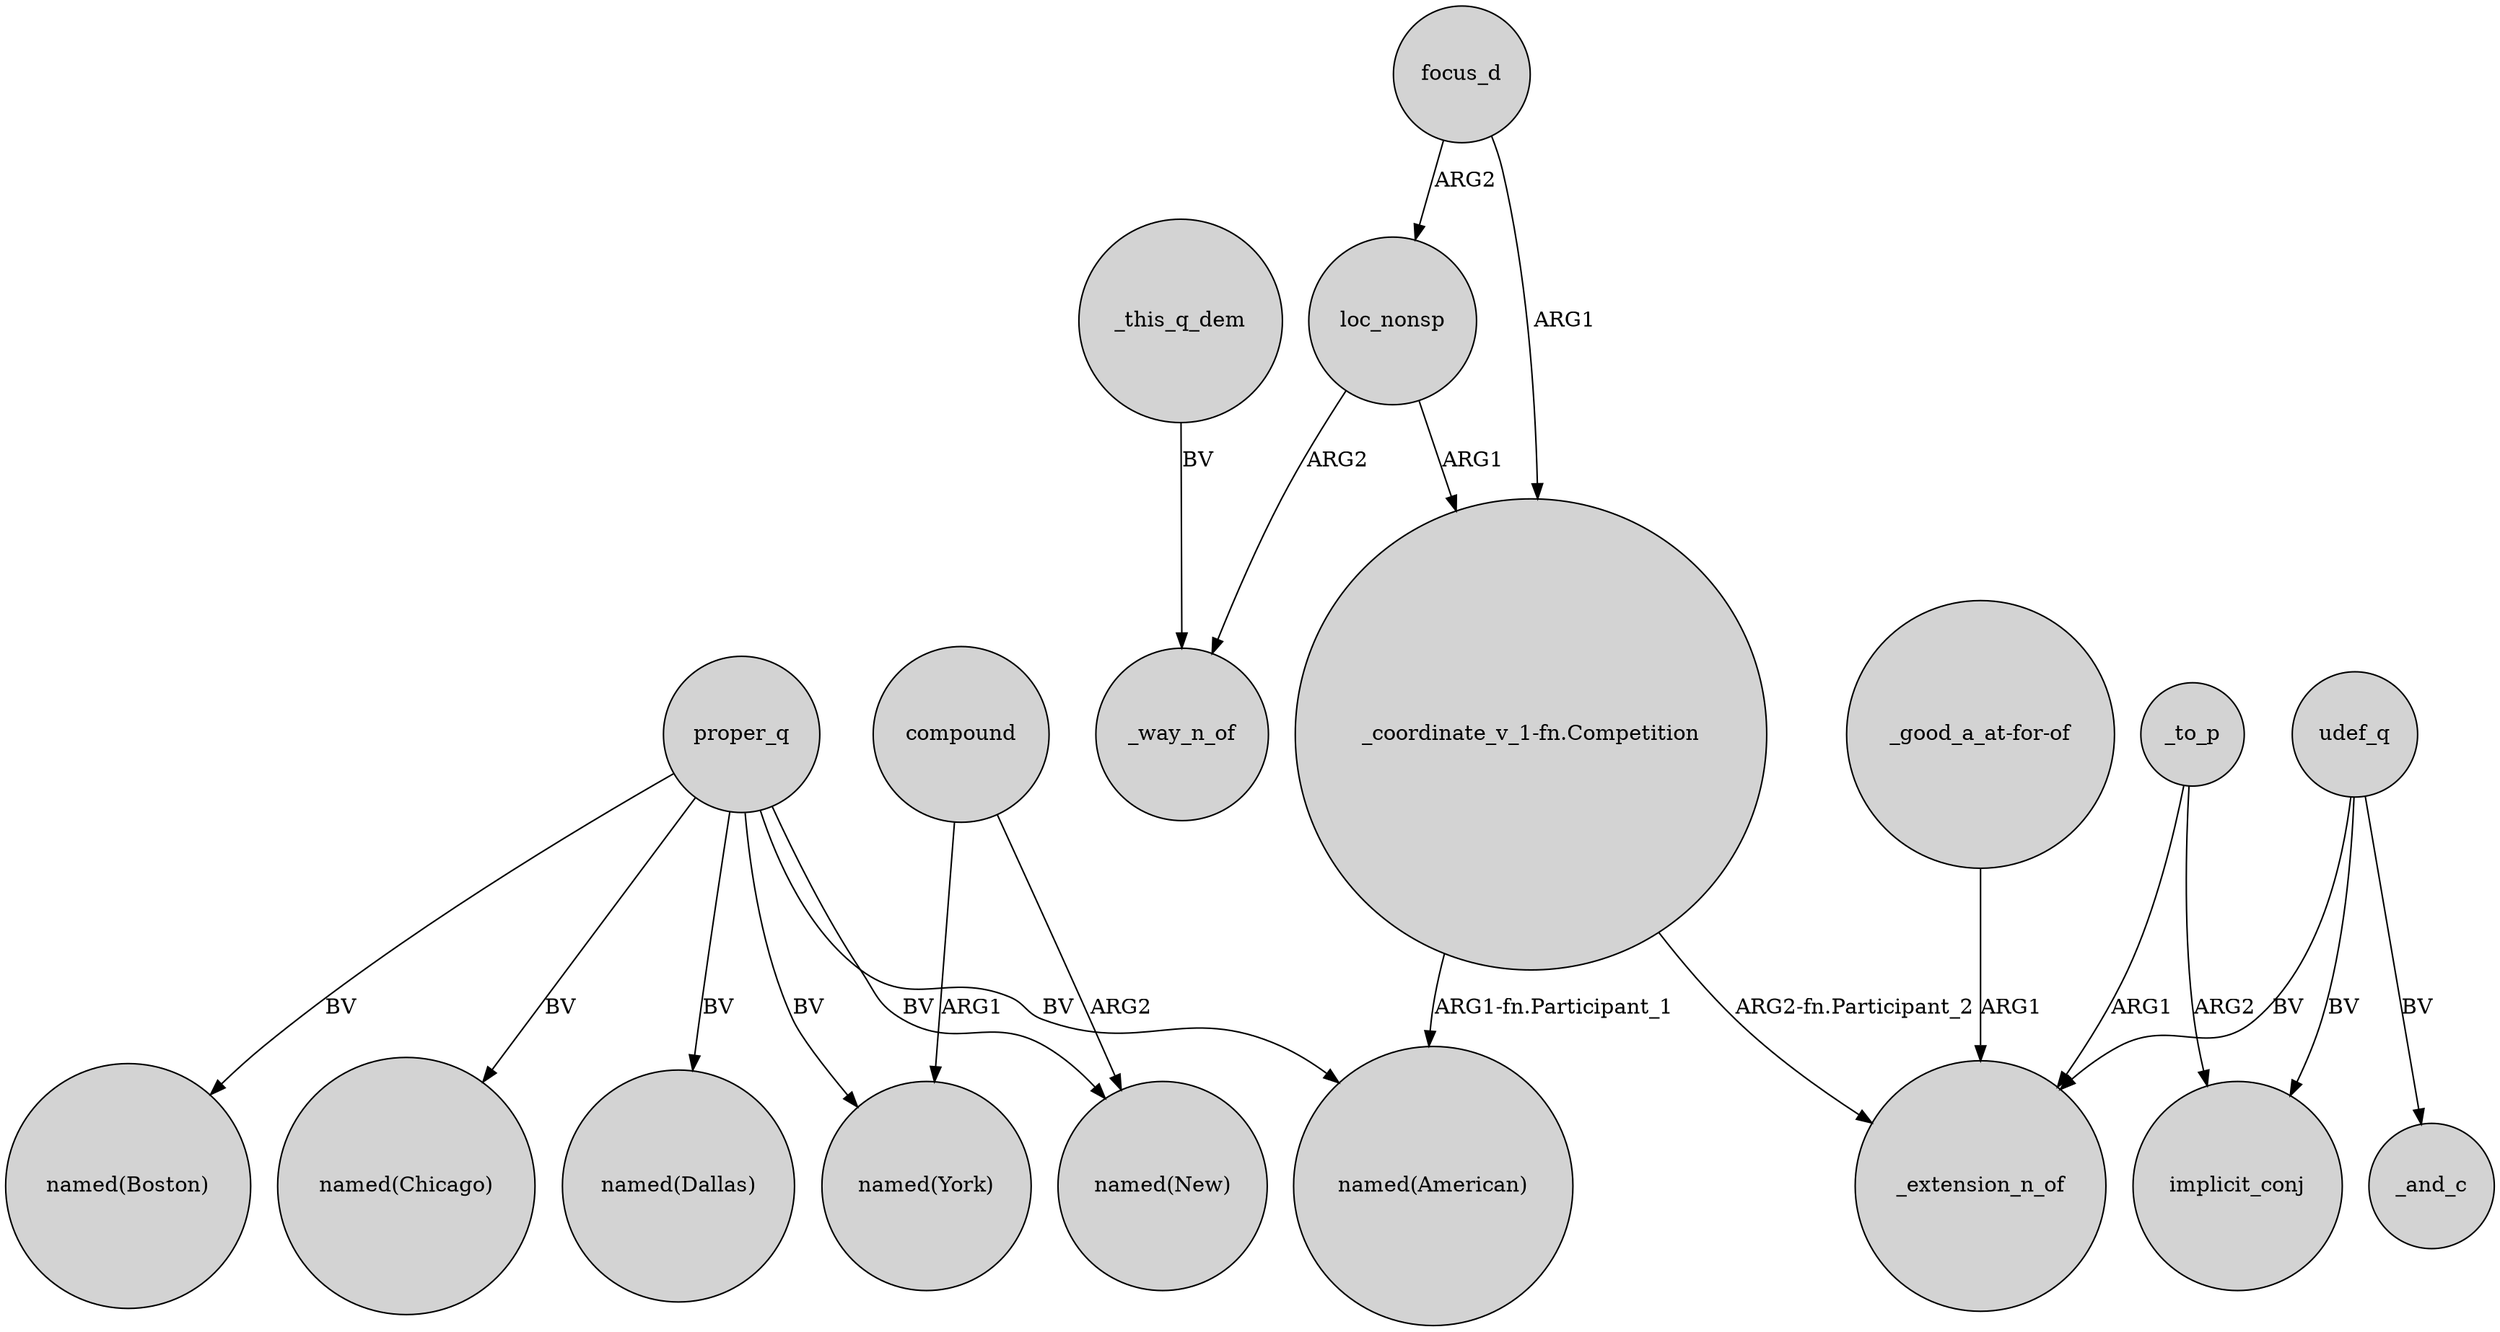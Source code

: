 digraph {
	node [shape=circle style=filled]
	loc_nonsp -> _way_n_of [label=ARG2]
	compound -> "named(New)" [label=ARG2]
	proper_q -> "named(New)" [label=BV]
	proper_q -> "named(Boston)" [label=BV]
	"_coordinate_v_1-fn.Competition" -> "named(American)" [label="ARG1-fn.Participant_1"]
	loc_nonsp -> "_coordinate_v_1-fn.Competition" [label=ARG1]
	focus_d -> loc_nonsp [label=ARG2]
	udef_q -> _and_c [label=BV]
	proper_q -> "named(York)" [label=BV]
	proper_q -> "named(Chicago)" [label=BV]
	"_good_a_at-for-of" -> _extension_n_of [label=ARG1]
	_to_p -> _extension_n_of [label=ARG1]
	_to_p -> implicit_conj [label=ARG2]
	"_coordinate_v_1-fn.Competition" -> _extension_n_of [label="ARG2-fn.Participant_2"]
	udef_q -> _extension_n_of [label=BV]
	_this_q_dem -> _way_n_of [label=BV]
	compound -> "named(York)" [label=ARG1]
	proper_q -> "named(American)" [label=BV]
	focus_d -> "_coordinate_v_1-fn.Competition" [label=ARG1]
	proper_q -> "named(Dallas)" [label=BV]
	udef_q -> implicit_conj [label=BV]
}
